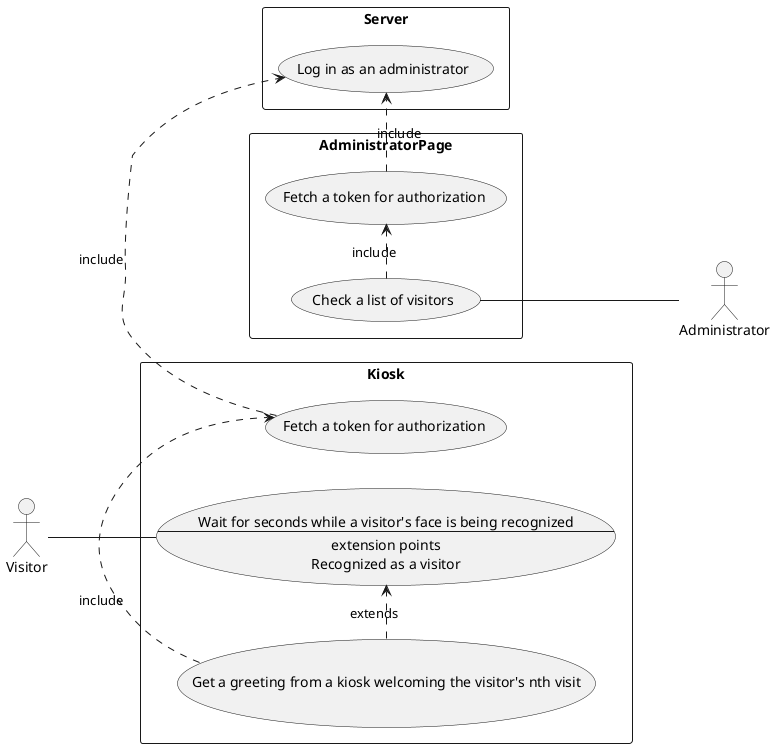 @startuml
left to right direction
skinparam packageStyle rectangle
actor Visitor as visitor
actor Administrator as admin
package Kiosk {
    usecase UC1 as "Wait for seconds while a visitor's face is being recognized
    --
    extension points
    Recognized as a visitor"

    usecase UC2 as "Get a greeting from a kiosk welcoming the visitor's nth visit"
    usecase UC3 as "Fetch a token for authorization"
    visitor -- (UC1)
    (UC2) .> (UC3) : include
    (UC2) .> (UC1) : extends
}
package AdministratorPage {
    usecase UC4 as "Check a list of visitors"
    usecase UC5 as "Fetch a token for authorization"
}
package Server {
    usecase UC6 as "Log in as an administrator"
    (UC4) -- admin
    (UC4) .> (UC5) : include
    (UC5) .> (UC6) : include
    (UC3) .> (UC6) : include
}
@enduml